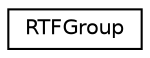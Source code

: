 digraph "类继承关系图"
{
  edge [fontname="Helvetica",fontsize="10",labelfontname="Helvetica",labelfontsize="10"];
  node [fontname="Helvetica",fontsize="10",shape=record];
  rankdir="LR";
  Node0 [label="RTFGroup",height=0.2,width=0.4,color="black", fillcolor="white", style="filled",URL="$struct_r_t_f_group.html"];
}
